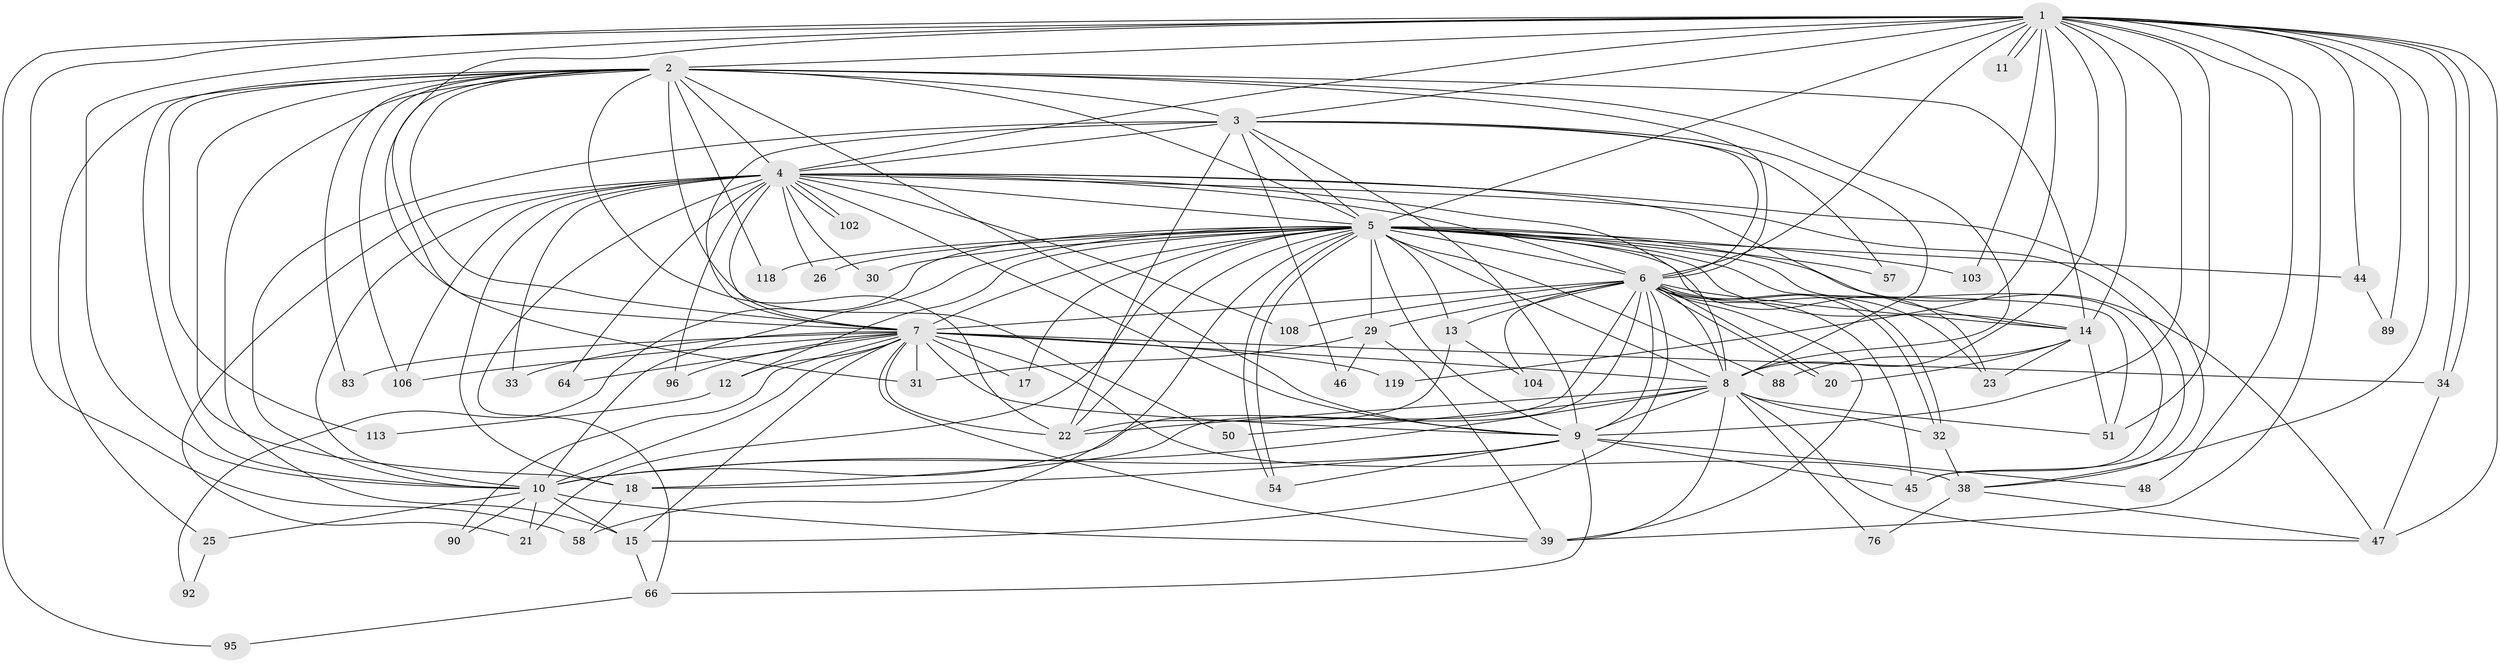 // original degree distribution, {29: 0.008403361344537815, 23: 0.008403361344537815, 12: 0.008403361344537815, 27: 0.008403361344537815, 31: 0.008403361344537815, 22: 0.008403361344537815, 25: 0.008403361344537815, 20: 0.008403361344537815, 14: 0.008403361344537815, 15: 0.008403361344537815, 2: 0.5378151260504201, 4: 0.06722689075630252, 9: 0.008403361344537815, 5: 0.04201680672268908, 7: 0.008403361344537815, 3: 0.21008403361344538, 6: 0.03361344537815126, 8: 0.008403361344537815}
// Generated by graph-tools (version 1.1) at 2025/14/03/09/25 04:14:12]
// undirected, 59 vertices, 177 edges
graph export_dot {
graph [start="1"]
  node [color=gray90,style=filled];
  1;
  2 [super="+94"];
  3;
  4;
  5 [super="+36"];
  6 [super="+16"];
  7;
  8 [super="+84"];
  9;
  10 [super="+60+27+59+24"];
  11;
  12 [super="+49"];
  13;
  14 [super="+82+19+117+85"];
  15 [super="+79"];
  17;
  18 [super="+107+70"];
  20;
  21 [super="+98"];
  22 [super="+65+37+101"];
  23 [super="+35"];
  25;
  26;
  29 [super="+114"];
  30;
  31 [super="+42"];
  32 [super="+73"];
  33 [super="+110"];
  34 [super="+78"];
  38 [super="+55+63"];
  39 [super="+52+67"];
  44;
  45 [super="+81"];
  46;
  47 [super="+99+53"];
  48;
  50;
  51 [super="+61"];
  54 [super="+97"];
  57 [super="+75"];
  58;
  64;
  66 [super="+93"];
  76;
  83;
  88;
  89;
  90;
  92;
  95;
  96;
  102;
  103;
  104;
  106 [super="+109"];
  108;
  113;
  118;
  119;
  1 -- 2;
  1 -- 3;
  1 -- 4;
  1 -- 5 [weight=3];
  1 -- 6;
  1 -- 7;
  1 -- 8;
  1 -- 9;
  1 -- 10 [weight=2];
  1 -- 11;
  1 -- 11;
  1 -- 34;
  1 -- 34;
  1 -- 44;
  1 -- 47 [weight=2];
  1 -- 48;
  1 -- 51;
  1 -- 58;
  1 -- 89;
  1 -- 95;
  1 -- 103;
  1 -- 119;
  1 -- 39;
  1 -- 14;
  1 -- 38;
  2 -- 3;
  2 -- 4;
  2 -- 5;
  2 -- 6;
  2 -- 7;
  2 -- 8;
  2 -- 9;
  2 -- 10;
  2 -- 14 [weight=4];
  2 -- 18;
  2 -- 22;
  2 -- 25;
  2 -- 31;
  2 -- 50;
  2 -- 83;
  2 -- 106;
  2 -- 113;
  2 -- 118;
  2 -- 15;
  3 -- 4;
  3 -- 5;
  3 -- 6;
  3 -- 7;
  3 -- 8;
  3 -- 9;
  3 -- 10;
  3 -- 46;
  3 -- 57;
  3 -- 22;
  4 -- 5;
  4 -- 6;
  4 -- 7;
  4 -- 8;
  4 -- 9;
  4 -- 10 [weight=3];
  4 -- 18;
  4 -- 21;
  4 -- 26;
  4 -- 30;
  4 -- 33 [weight=2];
  4 -- 38;
  4 -- 64;
  4 -- 66;
  4 -- 96;
  4 -- 102;
  4 -- 102;
  4 -- 108;
  4 -- 106;
  4 -- 45;
  4 -- 14;
  5 -- 6;
  5 -- 7 [weight=2];
  5 -- 8 [weight=2];
  5 -- 9;
  5 -- 10 [weight=2];
  5 -- 12 [weight=2];
  5 -- 13;
  5 -- 14 [weight=2];
  5 -- 17;
  5 -- 21;
  5 -- 26;
  5 -- 29;
  5 -- 30;
  5 -- 44;
  5 -- 54;
  5 -- 54;
  5 -- 58;
  5 -- 92;
  5 -- 103;
  5 -- 118;
  5 -- 22;
  5 -- 51;
  5 -- 45;
  5 -- 47;
  5 -- 23;
  5 -- 57 [weight=2];
  5 -- 88;
  6 -- 7;
  6 -- 8 [weight=2];
  6 -- 9;
  6 -- 10;
  6 -- 13;
  6 -- 15;
  6 -- 20;
  6 -- 20;
  6 -- 23;
  6 -- 29;
  6 -- 32;
  6 -- 32;
  6 -- 39;
  6 -- 104;
  6 -- 108;
  6 -- 18;
  6 -- 45;
  6 -- 14;
  7 -- 8;
  7 -- 9;
  7 -- 10;
  7 -- 12;
  7 -- 15;
  7 -- 17;
  7 -- 22;
  7 -- 33;
  7 -- 39;
  7 -- 64;
  7 -- 83;
  7 -- 90;
  7 -- 96;
  7 -- 106;
  7 -- 119;
  7 -- 34;
  7 -- 31;
  7 -- 38;
  8 -- 9;
  8 -- 10 [weight=3];
  8 -- 50;
  8 -- 51;
  8 -- 76;
  8 -- 39;
  8 -- 32;
  8 -- 47;
  8 -- 22;
  9 -- 10;
  9 -- 45;
  9 -- 48;
  9 -- 66;
  9 -- 18;
  9 -- 54;
  10 -- 25;
  10 -- 90;
  10 -- 39;
  10 -- 15;
  10 -- 21;
  12 -- 113;
  13 -- 104;
  13 -- 22;
  14 -- 23;
  14 -- 88;
  14 -- 51;
  14 -- 20;
  15 -- 66;
  18 -- 58;
  25 -- 92;
  29 -- 31;
  29 -- 46;
  29 -- 39;
  32 -- 38 [weight=2];
  34 -- 47;
  38 -- 47;
  38 -- 76;
  44 -- 89;
  66 -- 95;
}
